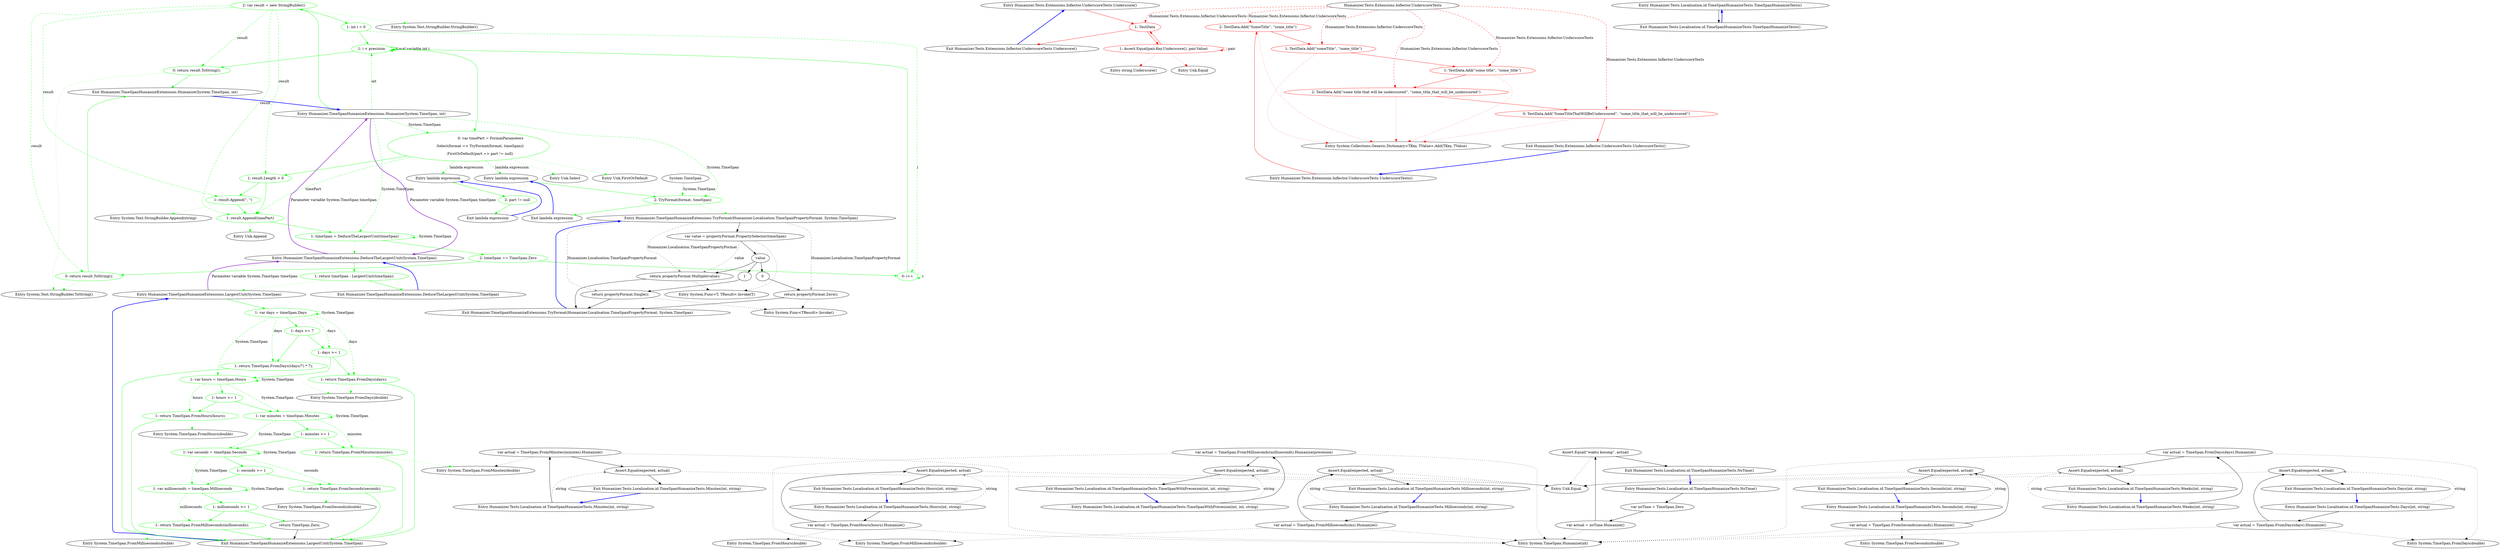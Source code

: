 digraph  {
d1 [cluster="Humanizer.TimeSpanHumanizeExtensions.Humanize(System.TimeSpan, int)", color=green, community=1, label="2: var result = new StringBuilder()", span="22-22"];
d0 [cluster="Humanizer.TimeSpanHumanizeExtensions.Humanize(System.TimeSpan, int)", label="Entry Humanizer.TimeSpanHumanizeExtensions.Humanize(System.TimeSpan, int)", span="20-20"];
d2 [cluster="Humanizer.TimeSpanHumanizeExtensions.Humanize(System.TimeSpan, int)", color=green, community=1, label="1: int i = 0", span="23-23"];
d14 [cluster="System.Text.StringBuilder.StringBuilder()", label="Entry System.Text.StringBuilder.StringBuilder()", span="0-0"];
d5 [cluster="Humanizer.TimeSpanHumanizeExtensions.Humanize(System.TimeSpan, int)", color=green, community=1, label="1: result.Length > 0", span="29-29"];
d6 [cluster="Humanizer.TimeSpanHumanizeExtensions.Humanize(System.TimeSpan, int)", color=green, community=1, label="1: result.Append('', '')", span="30-30"];
d7 [cluster="Humanizer.TimeSpanHumanizeExtensions.Humanize(System.TimeSpan, int)", color=green, community=1, label="1: result.Append(timePart)", span="32-32"];
d10 [cluster="Humanizer.TimeSpanHumanizeExtensions.Humanize(System.TimeSpan, int)", color=green, community=0, label="0: return result.ToString();", span="36-36"];
d12 [cluster="Humanizer.TimeSpanHumanizeExtensions.Humanize(System.TimeSpan, int)", color=green, community=2, label="0: return result.ToString();", span="39-39"];
d3 [cluster="Humanizer.TimeSpanHumanizeExtensions.Humanize(System.TimeSpan, int)", color=green, community=1, label="1: i < precision", span="23-23"];
d11 [cluster="Humanizer.TimeSpanHumanizeExtensions.Humanize(System.TimeSpan, int)", color=green, community=1, label="0: i++", span="23-23"];
d4 [cluster="Humanizer.TimeSpanHumanizeExtensions.Humanize(System.TimeSpan, int)", color=green, community=1, label="0: var timePart = FormatParameters\r\n                    .Select(format => TryFormat(format, timeSpan))\r\n                    .FirstOrDefault(part => part != null)", span="25-27"];
d15 [cluster="Unk.Select", label="Entry Unk.Select", span=""];
d16 [cluster="Unk.FirstOrDefault", label="Entry Unk.FirstOrDefault", span=""];
d21 [cluster="lambda expression", label="Entry lambda expression", span="26-26"];
d25 [cluster="lambda expression", label="Entry lambda expression", span="27-27"];
d22 [cluster="lambda expression", color=green, community=1, label="2: TryFormat(format, timeSpan)", span="26-26"];
d86 [label="System.TimeSpan", span=""];
d23 [cluster="lambda expression", label="Exit lambda expression", span="26-26"];
d24 [cluster="Humanizer.TimeSpanHumanizeExtensions.TryFormat(Humanizer.Localisation.TimeSpanPropertyFormat, System.TimeSpan)", label="Entry Humanizer.TimeSpanHumanizeExtensions.TryFormat(Humanizer.Localisation.TimeSpanPropertyFormat, System.TimeSpan)", span="122-122"];
d8 [cluster="Humanizer.TimeSpanHumanizeExtensions.Humanize(System.TimeSpan, int)", color=green, community=0, label="1: timeSpan = DeduceTheLargestUnit(timeSpan)", span="34-34"];
d9 [cluster="Humanizer.TimeSpanHumanizeExtensions.Humanize(System.TimeSpan, int)", color=green, community=1, label="2: timeSpan == TimeSpan.Zero", span="35-35"];
d19 [cluster="Humanizer.TimeSpanHumanizeExtensions.DeduceTheLargestUnit(System.TimeSpan)", label="Entry Humanizer.TimeSpanHumanizeExtensions.DeduceTheLargestUnit(System.TimeSpan)", span="42-42"];
d17 [cluster="System.Text.StringBuilder.Append(string)", label="Entry System.Text.StringBuilder.Append(string)", span="0-0"];
d18 [cluster="Unk.Append", label="Entry Unk.Append", span=""];
d13 [cluster="Humanizer.TimeSpanHumanizeExtensions.Humanize(System.TimeSpan, int)", label="Exit Humanizer.TimeSpanHumanizeExtensions.Humanize(System.TimeSpan, int)", span="20-20"];
d20 [cluster="System.Text.StringBuilder.ToString()", label="Entry System.Text.StringBuilder.ToString()", span="0-0"];
d26 [cluster="lambda expression", color=green, community=1, label="2: part != null", span="27-27"];
d27 [cluster="lambda expression", label="Exit lambda expression", span="27-27"];
d28 [cluster="Humanizer.TimeSpanHumanizeExtensions.DeduceTheLargestUnit(System.TimeSpan)", color=green, community=1, label="1: return timeSpan - LargestUnit(timeSpan);", span="44-44"];
d29 [cluster="Humanizer.TimeSpanHumanizeExtensions.DeduceTheLargestUnit(System.TimeSpan)", label="Exit Humanizer.TimeSpanHumanizeExtensions.DeduceTheLargestUnit(System.TimeSpan)", span="42-42"];
d30 [cluster="Humanizer.TimeSpanHumanizeExtensions.LargestUnit(System.TimeSpan)", label="Entry Humanizer.TimeSpanHumanizeExtensions.LargestUnit(System.TimeSpan)", span="47-47"];
d31 [cluster="Humanizer.TimeSpanHumanizeExtensions.LargestUnit(System.TimeSpan)", color=green, community=1, label="1: var days = timeSpan.Days", span="49-49"];
d32 [cluster="Humanizer.TimeSpanHumanizeExtensions.LargestUnit(System.TimeSpan)", color=green, community=1, label="1: days >= 7", span="50-50"];
d33 [cluster="Humanizer.TimeSpanHumanizeExtensions.LargestUnit(System.TimeSpan)", color=green, community=1, label="1: return TimeSpan.FromDays((days/7) * 7);", span="51-51"];
d34 [cluster="Humanizer.TimeSpanHumanizeExtensions.LargestUnit(System.TimeSpan)", color=green, community=1, label="1: days >= 1", span="52-52"];
d35 [cluster="Humanizer.TimeSpanHumanizeExtensions.LargestUnit(System.TimeSpan)", color=green, community=1, label="1: return TimeSpan.FromDays(days);", span="53-53"];
d36 [cluster="Humanizer.TimeSpanHumanizeExtensions.LargestUnit(System.TimeSpan)", color=green, community=1, label="1: var hours = timeSpan.Hours", span="55-55"];
d49 [cluster="Humanizer.TimeSpanHumanizeExtensions.LargestUnit(System.TimeSpan)", label="Exit Humanizer.TimeSpanHumanizeExtensions.LargestUnit(System.TimeSpan)", span="47-47"];
d50 [cluster="System.TimeSpan.FromDays(double)", label="Entry System.TimeSpan.FromDays(double)", span="0-0"];
d37 [cluster="Humanizer.TimeSpanHumanizeExtensions.LargestUnit(System.TimeSpan)", color=green, community=1, label="1: hours >= 1", span="56-56"];
d38 [cluster="Humanizer.TimeSpanHumanizeExtensions.LargestUnit(System.TimeSpan)", color=green, community=1, label="1: return TimeSpan.FromHours(hours);", span="57-57"];
d39 [cluster="Humanizer.TimeSpanHumanizeExtensions.LargestUnit(System.TimeSpan)", color=green, community=1, label="1: var minutes = timeSpan.Minutes", span="59-59"];
d51 [cluster="System.TimeSpan.FromHours(double)", label="Entry System.TimeSpan.FromHours(double)", span="0-0"];
d40 [cluster="Humanizer.TimeSpanHumanizeExtensions.LargestUnit(System.TimeSpan)", color=green, community=1, label="1: minutes >= 1", span="60-60"];
d41 [cluster="Humanizer.TimeSpanHumanizeExtensions.LargestUnit(System.TimeSpan)", color=green, community=1, label="1: return TimeSpan.FromMinutes(minutes);", span="61-61"];
d42 [cluster="Humanizer.TimeSpanHumanizeExtensions.LargestUnit(System.TimeSpan)", color=green, community=1, label="1: var seconds = timeSpan.Seconds", span="63-63"];
d52 [cluster="System.TimeSpan.FromMinutes(double)", label="Entry System.TimeSpan.FromMinutes(double)", span="0-0"];
d43 [cluster="Humanizer.TimeSpanHumanizeExtensions.LargestUnit(System.TimeSpan)", color=green, community=1, label="1: seconds >= 1", span="64-64"];
d44 [cluster="Humanizer.TimeSpanHumanizeExtensions.LargestUnit(System.TimeSpan)", color=green, community=1, label="1: return TimeSpan.FromSeconds(seconds);", span="65-65"];
d45 [cluster="Humanizer.TimeSpanHumanizeExtensions.LargestUnit(System.TimeSpan)", color=green, community=1, label="1: var milliseconds = timeSpan.Milliseconds", span="67-67"];
d53 [cluster="System.TimeSpan.FromSeconds(double)", label="Entry System.TimeSpan.FromSeconds(double)", span="0-0"];
d46 [cluster="Humanizer.TimeSpanHumanizeExtensions.LargestUnit(System.TimeSpan)", color=green, community=1, label="1: milliseconds >= 1", span="68-68"];
d47 [cluster="Humanizer.TimeSpanHumanizeExtensions.LargestUnit(System.TimeSpan)", color=green, community=1, label="1: return TimeSpan.FromMilliseconds(milliseconds);", span="69-69"];
d48 [cluster="Humanizer.TimeSpanHumanizeExtensions.LargestUnit(System.TimeSpan)", label="return TimeSpan.Zero;", span="71-71"];
d54 [cluster="System.TimeSpan.FromMilliseconds(double)", label="Entry System.TimeSpan.FromMilliseconds(double)", span="0-0"];
d83 [cluster="Humanizer.TimeSpanHumanizeExtensions.TryFormat(Humanizer.Localisation.TimeSpanPropertyFormat, System.TimeSpan)", label="Exit Humanizer.TimeSpanHumanizeExtensions.TryFormat(Humanizer.Localisation.TimeSpanPropertyFormat, System.TimeSpan)", span="122-122"];
d76 [cluster="Humanizer.TimeSpanHumanizeExtensions.TryFormat(Humanizer.Localisation.TimeSpanPropertyFormat, System.TimeSpan)", label="var value = propertyFormat.PropertySelector(timeSpan)", span="126-126"];
d79 [cluster="Humanizer.TimeSpanHumanizeExtensions.TryFormat(Humanizer.Localisation.TimeSpanPropertyFormat, System.TimeSpan)", label="return propertyFormat.Zero();", span="130-130"];
d81 [cluster="Humanizer.TimeSpanHumanizeExtensions.TryFormat(Humanizer.Localisation.TimeSpanPropertyFormat, System.TimeSpan)", label="return propertyFormat.Single();", span="132-132"];
d82 [cluster="Humanizer.TimeSpanHumanizeExtensions.TryFormat(Humanizer.Localisation.TimeSpanPropertyFormat, System.TimeSpan)", label="return propertyFormat.Multiple(value);", span="134-134"];
d77 [cluster="Humanizer.TimeSpanHumanizeExtensions.TryFormat(Humanizer.Localisation.TimeSpanPropertyFormat, System.TimeSpan)", label=value, span="127-127"];
d84 [cluster="System.Func<T, TResult>.Invoke(T)", label="Entry System.Func<T, TResult>.Invoke(T)", span="0-0"];
d78 [cluster="Humanizer.TimeSpanHumanizeExtensions.TryFormat(Humanizer.Localisation.TimeSpanPropertyFormat, System.TimeSpan)", label=0, span="129-129"];
d85 [cluster="System.Func<TResult>.Invoke()", label="Entry System.Func<TResult>.Invoke()", span="0-0"];
d80 [cluster="Humanizer.TimeSpanHumanizeExtensions.TryFormat(Humanizer.Localisation.TimeSpanPropertyFormat, System.TimeSpan)", label=1, span="131-131"];
m0_0 [cluster="Humanizer.Tests.Extensions.Inflector.UnderscoreTests.Underscore()", file="TimeSpanHumanizeExtensionsTests.cs", label="Entry Humanizer.Tests.Extensions.Inflector.UnderscoreTests.Underscore()", span="7-7"];
m0_1 [cluster="Humanizer.Tests.Extensions.Inflector.UnderscoreTests.Underscore()", color=red, community=0, file="TimeSpanHumanizeExtensionsTests.cs", label="1: TestData", span="9-9"];
m0_2 [cluster="Humanizer.Tests.Extensions.Inflector.UnderscoreTests.Underscore()", color=red, community=0, file="TimeSpanHumanizeExtensionsTests.cs", label="1: Assert.Equal(pair.Key.Underscore(), pair.Value)", span="11-11"];
m0_3 [cluster="Humanizer.Tests.Extensions.Inflector.UnderscoreTests.Underscore()", file="TimeSpanHumanizeExtensionsTests.cs", label="Exit Humanizer.Tests.Extensions.Inflector.UnderscoreTests.Underscore()", span="7-7"];
m0_6 [cluster="Humanizer.Tests.Extensions.Inflector.UnderscoreTests.UnderscoreTests()", file="TimeSpanHumanizeExtensionsTests.cs", label="Entry Humanizer.Tests.Extensions.Inflector.UnderscoreTests.UnderscoreTests()", span="15-15"];
m0_7 [cluster="Humanizer.Tests.Extensions.Inflector.UnderscoreTests.UnderscoreTests()", color=red, community=0, file="TimeSpanHumanizeExtensionsTests.cs", label="2: TestData.Add(''SomeTitle'', ''some_title'')", span="18-18"];
m0_8 [cluster="Humanizer.Tests.Extensions.Inflector.UnderscoreTests.UnderscoreTests()", color=red, community=0, file="TimeSpanHumanizeExtensionsTests.cs", label="1: TestData.Add(''someTitle'', ''some_title'')", span="19-19"];
m0_9 [cluster="Humanizer.Tests.Extensions.Inflector.UnderscoreTests.UnderscoreTests()", color=red, community=0, file="TimeSpanHumanizeExtensionsTests.cs", label="1: TestData.Add(''some title'', ''some_title'')", span="20-20"];
m0_10 [cluster="Humanizer.Tests.Extensions.Inflector.UnderscoreTests.UnderscoreTests()", color=red, community=0, file="TimeSpanHumanizeExtensionsTests.cs", label="2: TestData.Add(''some title that will be underscored'', ''some_title_that_will_be_underscored'')", span="21-21"];
m0_11 [cluster="Humanizer.Tests.Extensions.Inflector.UnderscoreTests.UnderscoreTests()", color=red, community=0, file="TimeSpanHumanizeExtensionsTests.cs", label="0: TestData.Add(''SomeTitleThatWillBeUnderscored'', ''some_title_that_will_be_underscored'')", span="22-22"];
m0_12 [cluster="Humanizer.Tests.Extensions.Inflector.UnderscoreTests.UnderscoreTests()", file="TimeSpanHumanizeExtensionsTests.cs", label="Exit Humanizer.Tests.Extensions.Inflector.UnderscoreTests.UnderscoreTests()", span="15-15"];
m0_13 [cluster="System.Collections.Generic.Dictionary<TKey, TValue>.Add(TKey, TValue)", file="TimeSpanHumanizeExtensionsTests.cs", label="Entry System.Collections.Generic.Dictionary<TKey, TValue>.Add(TKey, TValue)", span="0-0"];
m0_4 [cluster="string.Underscore()", file="TimeSpanHumanizeExtensionsTests.cs", label="Entry string.Underscore()", span="193-193"];
m0_5 [cluster="Unk.Equal", file="TimeSpanHumanizeExtensionsTests.cs", label="Entry Unk.Equal", span=""];
m0_14 [file="TimeSpanHumanizeExtensionsTests.cs", label="Humanizer.Tests.Extensions.Inflector.UnderscoreTests", span=""];
m3_33 [cluster="Humanizer.Tests.Localisation.id.TimeSpanHumanizeTests.TimeSpanWithPrecesion(int, int, string)", file="TimeSpanTests.cs", label="Entry Humanizer.Tests.Localisation.id.TimeSpanHumanizeTests.TimeSpanWithPrecesion(int, int, string)", span="101-101"];
m3_34 [cluster="Humanizer.Tests.Localisation.id.TimeSpanHumanizeTests.TimeSpanWithPrecesion(int, int, string)", file="TimeSpanTests.cs", label="var actual = TimeSpan.FromMilliseconds(milliseconds).Humanize(precesion)", span="103-103"];
m3_35 [cluster="Humanizer.Tests.Localisation.id.TimeSpanHumanizeTests.TimeSpanWithPrecesion(int, int, string)", file="TimeSpanTests.cs", label="Assert.Equal(expected, actual)", span="104-104"];
m3_36 [cluster="Humanizer.Tests.Localisation.id.TimeSpanHumanizeTests.TimeSpanWithPrecesion(int, int, string)", file="TimeSpanTests.cs", label="Exit Humanizer.Tests.Localisation.id.TimeSpanHumanizeTests.TimeSpanWithPrecesion(int, int, string)", span="101-101"];
m3_7 [cluster="System.TimeSpan.Humanize(int)", file="TimeSpanTests.cs", label="Entry System.TimeSpan.Humanize(int)", span="18-18"];
m3_0 [cluster="Humanizer.Tests.Localisation.id.TimeSpanHumanizeTests.TimeSpanHumanizeTests()", file="TimeSpanTests.cs", label="Entry Humanizer.Tests.Localisation.id.TimeSpanHumanizeTests.TimeSpanHumanizeTests()", span="8-8"];
m3_1 [cluster="Humanizer.Tests.Localisation.id.TimeSpanHumanizeTests.TimeSpanHumanizeTests()", file="TimeSpanTests.cs", label="Exit Humanizer.Tests.Localisation.id.TimeSpanHumanizeTests.TimeSpanHumanizeTests()", span="8-8"];
m3_9 [cluster="Humanizer.Tests.Localisation.id.TimeSpanHumanizeTests.Days(int, string)", file="TimeSpanTests.cs", label="Entry Humanizer.Tests.Localisation.id.TimeSpanHumanizeTests.Days(int, string)", span="24-24"];
m3_10 [cluster="Humanizer.Tests.Localisation.id.TimeSpanHumanizeTests.Days(int, string)", file="TimeSpanTests.cs", label="var actual = TimeSpan.FromDays(days).Humanize()", span="26-26"];
m3_11 [cluster="Humanizer.Tests.Localisation.id.TimeSpanHumanizeTests.Days(int, string)", file="TimeSpanTests.cs", label="Assert.Equal(expected, actual)", span="27-27"];
m3_12 [cluster="Humanizer.Tests.Localisation.id.TimeSpanHumanizeTests.Days(int, string)", file="TimeSpanTests.cs", label="Exit Humanizer.Tests.Localisation.id.TimeSpanHumanizeTests.Days(int, string)", span="24-24"];
m3_13 [cluster="Humanizer.Tests.Localisation.id.TimeSpanHumanizeTests.Hours(int, string)", file="TimeSpanTests.cs", label="Entry Humanizer.Tests.Localisation.id.TimeSpanHumanizeTests.Hours(int, string)", span="34-34"];
m3_14 [cluster="Humanizer.Tests.Localisation.id.TimeSpanHumanizeTests.Hours(int, string)", file="TimeSpanTests.cs", label="var actual = TimeSpan.FromHours(hours).Humanize()", span="36-36"];
m3_15 [cluster="Humanizer.Tests.Localisation.id.TimeSpanHumanizeTests.Hours(int, string)", file="TimeSpanTests.cs", label="Assert.Equal(expected, actual)", span="37-37"];
m3_16 [cluster="Humanizer.Tests.Localisation.id.TimeSpanHumanizeTests.Hours(int, string)", file="TimeSpanTests.cs", label="Exit Humanizer.Tests.Localisation.id.TimeSpanHumanizeTests.Hours(int, string)", span="34-34"];
m3_18 [cluster="Humanizer.Tests.Localisation.id.TimeSpanHumanizeTests.Minutes(int, string)", file="TimeSpanTests.cs", label="Entry Humanizer.Tests.Localisation.id.TimeSpanHumanizeTests.Minutes(int, string)", span="45-45"];
m3_19 [cluster="Humanizer.Tests.Localisation.id.TimeSpanHumanizeTests.Minutes(int, string)", file="TimeSpanTests.cs", label="var actual = TimeSpan.FromMinutes(minutes).Humanize()", span="47-47"];
m3_20 [cluster="Humanizer.Tests.Localisation.id.TimeSpanHumanizeTests.Minutes(int, string)", file="TimeSpanTests.cs", label="Assert.Equal(expected, actual)", span="48-48"];
m3_21 [cluster="Humanizer.Tests.Localisation.id.TimeSpanHumanizeTests.Minutes(int, string)", file="TimeSpanTests.cs", label="Exit Humanizer.Tests.Localisation.id.TimeSpanHumanizeTests.Minutes(int, string)", span="45-45"];
m3_32 [cluster="System.TimeSpan.FromMilliseconds(double)", file="TimeSpanTests.cs", label="Entry System.TimeSpan.FromMilliseconds(double)", span="0-0"];
m3_8 [cluster="Unk.Equal", file="TimeSpanTests.cs", label="Entry Unk.Equal", span=""];
m3_27 [cluster="System.TimeSpan.FromSeconds(double)", file="TimeSpanTests.cs", label="Entry System.TimeSpan.FromSeconds(double)", span="0-0"];
m3_17 [cluster="System.TimeSpan.FromHours(double)", file="TimeSpanTests.cs", label="Entry System.TimeSpan.FromHours(double)", span="0-0"];
m3_28 [cluster="Humanizer.Tests.Localisation.id.TimeSpanHumanizeTests.Milliseconds(int, string)", file="TimeSpanTests.cs", label="Entry Humanizer.Tests.Localisation.id.TimeSpanHumanizeTests.Milliseconds(int, string)", span="65-65"];
m3_29 [cluster="Humanizer.Tests.Localisation.id.TimeSpanHumanizeTests.Milliseconds(int, string)", file="TimeSpanTests.cs", label="var actual = TimeSpan.FromMilliseconds(ms).Humanize()", span="67-67"];
m3_30 [cluster="Humanizer.Tests.Localisation.id.TimeSpanHumanizeTests.Milliseconds(int, string)", file="TimeSpanTests.cs", label="Assert.Equal(expected, actual)", span="68-68"];
m3_31 [cluster="Humanizer.Tests.Localisation.id.TimeSpanHumanizeTests.Milliseconds(int, string)", file="TimeSpanTests.cs", label="Exit Humanizer.Tests.Localisation.id.TimeSpanHumanizeTests.Milliseconds(int, string)", span="65-65"];
m3_37 [cluster="Humanizer.Tests.Localisation.id.TimeSpanHumanizeTests.NoTime()", file="TimeSpanTests.cs", label="Entry Humanizer.Tests.Localisation.id.TimeSpanHumanizeTests.NoTime()", span="108-108"];
m3_38 [cluster="Humanizer.Tests.Localisation.id.TimeSpanHumanizeTests.NoTime()", file="TimeSpanTests.cs", label="var noTime = TimeSpan.Zero", span="110-110"];
m3_39 [cluster="Humanizer.Tests.Localisation.id.TimeSpanHumanizeTests.NoTime()", file="TimeSpanTests.cs", label="var actual = noTime.Humanize()", span="111-111"];
m3_40 [cluster="Humanizer.Tests.Localisation.id.TimeSpanHumanizeTests.NoTime()", file="TimeSpanTests.cs", label="Assert.Equal(''waktu kosong'', actual)", span="112-112"];
m3_41 [cluster="Humanizer.Tests.Localisation.id.TimeSpanHumanizeTests.NoTime()", file="TimeSpanTests.cs", label="Exit Humanizer.Tests.Localisation.id.TimeSpanHumanizeTests.NoTime()", span="108-108"];
m3_6 [cluster="System.TimeSpan.FromDays(double)", file="TimeSpanTests.cs", label="Entry System.TimeSpan.FromDays(double)", span="0-0"];
m3_2 [cluster="Humanizer.Tests.Localisation.id.TimeSpanHumanizeTests.Weeks(int, string)", file="TimeSpanTests.cs", label="Entry Humanizer.Tests.Localisation.id.TimeSpanHumanizeTests.Weeks(int, string)", span="15-15"];
m3_3 [cluster="Humanizer.Tests.Localisation.id.TimeSpanHumanizeTests.Weeks(int, string)", file="TimeSpanTests.cs", label="var actual = TimeSpan.FromDays(days).Humanize()", span="17-17"];
m3_4 [cluster="Humanizer.Tests.Localisation.id.TimeSpanHumanizeTests.Weeks(int, string)", file="TimeSpanTests.cs", label="Assert.Equal(expected, actual)", span="18-18"];
m3_5 [cluster="Humanizer.Tests.Localisation.id.TimeSpanHumanizeTests.Weeks(int, string)", file="TimeSpanTests.cs", label="Exit Humanizer.Tests.Localisation.id.TimeSpanHumanizeTests.Weeks(int, string)", span="15-15"];
m3_23 [cluster="Humanizer.Tests.Localisation.id.TimeSpanHumanizeTests.Seconds(int, string)", file="TimeSpanTests.cs", label="Entry Humanizer.Tests.Localisation.id.TimeSpanHumanizeTests.Seconds(int, string)", span="55-55"];
m3_24 [cluster="Humanizer.Tests.Localisation.id.TimeSpanHumanizeTests.Seconds(int, string)", file="TimeSpanTests.cs", label="var actual = TimeSpan.FromSeconds(seconds).Humanize()", span="57-57"];
m3_25 [cluster="Humanizer.Tests.Localisation.id.TimeSpanHumanizeTests.Seconds(int, string)", file="TimeSpanTests.cs", label="Assert.Equal(expected, actual)", span="58-58"];
m3_26 [cluster="Humanizer.Tests.Localisation.id.TimeSpanHumanizeTests.Seconds(int, string)", file="TimeSpanTests.cs", label="Exit Humanizer.Tests.Localisation.id.TimeSpanHumanizeTests.Seconds(int, string)", span="55-55"];
d1 -> d2  [color=green, key=0, style=solid];
d1 -> d14  [color=green, key=2, style=dotted];
d1 -> d5  [color=green, key=1, label=result, style=dashed];
d1 -> d6  [color=green, key=1, label=result, style=dashed];
d1 -> d7  [color=green, key=1, label=result, style=dashed];
d1 -> d10  [color=green, key=1, label=result, style=dashed];
d1 -> d12  [color=green, key=1, label=result, style=dashed];
d0 -> d1  [color=green, key=0, style=solid];
d0 -> d3  [color=green, key=1, label=int, style=dashed];
d0 -> d4  [color=green, key=1, label="System.TimeSpan", style=dashed];
d0 -> d22  [color=green, key=1, label="System.TimeSpan", style=dashed];
d0 -> d8  [color=green, key=1, label="System.TimeSpan", style=dashed];
d0 -> d19  [color=darkorchid, key=3, label="Parameter variable System.TimeSpan timeSpan", style=bold];
d2 -> d3  [color=green, key=0, style=solid];
d2 -> d11  [color=green, key=1, label=i, style=dashed];
d5 -> d6  [color=green, key=0, style=solid];
d5 -> d7  [color=green, key=0, style=solid];
d6 -> d7  [color=green, key=0, style=solid];
d6 -> d17  [color=green, key=2, style=dotted];
d7 -> d8  [color=green, key=0, style=solid];
d7 -> d18  [color=green, key=2, style=dotted];
d10 -> d13  [color=green, key=0, style=solid];
d10 -> d20  [color=green, key=2, style=dotted];
d12 -> d13  [color=green, key=0, style=solid];
d12 -> d20  [color=green, key=2, style=dotted];
d3 -> d3  [color=green, key=3, label="Local variable int i", style=bold];
d3 -> d4  [color=green, key=0, style=solid];
d3 -> d12  [color=green, key=0, style=solid];
d11 -> d3  [color=green, key=0, style=solid];
d11 -> d11  [color=green, key=1, label=i, style=dashed];
d4 -> d5  [color=green, key=0, style=solid];
d4 -> d15  [color=green, key=2, style=dotted];
d4 -> d16  [color=green, key=2, style=dotted];
d4 -> d21  [color=green, key=1, label="lambda expression", style=dashed];
d4 -> d25  [color=green, key=1, label="lambda expression", style=dashed];
d4 -> d7  [color=green, key=1, label=timePart, style=dashed];
d21 -> d22  [color=green, key=0, style=solid];
d25 -> d26  [color=green, key=0, style=solid];
d22 -> d23  [color=green, key=0, style=solid];
d22 -> d24  [color=green, key=2, style=dotted];
d86 -> d22  [color=green, key=1, label="System.TimeSpan", style=dashed];
d23 -> d21  [color=blue, key=0, style=bold];
d24 -> d76  [key=0, style=solid];
d24 -> d79  [color=darkseagreen4, key=1, label="Humanizer.Localisation.TimeSpanPropertyFormat", style=dashed];
d24 -> d81  [color=darkseagreen4, key=1, label="Humanizer.Localisation.TimeSpanPropertyFormat", style=dashed];
d24 -> d82  [color=darkseagreen4, key=1, label="Humanizer.Localisation.TimeSpanPropertyFormat", style=dashed];
d8 -> d8  [color=green, key=1, label="System.TimeSpan", style=dashed];
d8 -> d9  [color=green, key=0, style=solid];
d8 -> d19  [color=green, key=2, style=dotted];
d9 -> d10  [color=green, key=0, style=solid];
d9 -> d11  [color=green, key=0, style=solid];
d19 -> d28  [color=green, key=0, style=solid];
d19 -> d0  [color=darkorchid, key=3, label="Parameter variable System.TimeSpan timeSpan", style=bold];
d13 -> d0  [color=blue, key=0, style=bold];
d26 -> d27  [color=green, key=0, style=solid];
d27 -> d25  [color=blue, key=0, style=bold];
d28 -> d29  [color=green, key=0, style=solid];
d28 -> d30  [color=green, key=2, style=dotted];
d29 -> d19  [color=blue, key=0, style=bold];
d30 -> d31  [color=green, key=0, style=solid];
d30 -> d19  [color=darkorchid, key=3, label="Parameter variable System.TimeSpan timeSpan", style=bold];
d31 -> d31  [color=green, key=1, label="System.TimeSpan", style=dashed];
d31 -> d32  [color=green, key=0, style=solid];
d31 -> d33  [color=green, key=1, label=days, style=dashed];
d31 -> d34  [color=green, key=1, label=days, style=dashed];
d31 -> d35  [color=green, key=1, label=days, style=dashed];
d31 -> d36  [color=green, key=1, label="System.TimeSpan", style=dashed];
d32 -> d33  [color=green, key=0, style=solid];
d32 -> d34  [color=green, key=0, style=solid];
d33 -> d49  [color=green, key=0, style=solid];
d33 -> d50  [color=green, key=2, style=dotted];
d34 -> d35  [color=green, key=0, style=solid];
d34 -> d36  [color=green, key=0, style=solid];
d35 -> d49  [color=green, key=0, style=solid];
d35 -> d50  [color=green, key=2, style=dotted];
d36 -> d36  [color=green, key=1, label="System.TimeSpan", style=dashed];
d36 -> d37  [color=green, key=0, style=solid];
d36 -> d38  [color=green, key=1, label=hours, style=dashed];
d36 -> d39  [color=green, key=1, label="System.TimeSpan", style=dashed];
d49 -> d30  [color=blue, key=0, style=bold];
d37 -> d38  [color=green, key=0, style=solid];
d37 -> d39  [color=green, key=0, style=solid];
d38 -> d49  [color=green, key=0, style=solid];
d38 -> d51  [color=green, key=2, style=dotted];
d39 -> d39  [color=green, key=1, label="System.TimeSpan", style=dashed];
d39 -> d40  [color=green, key=0, style=solid];
d39 -> d41  [color=green, key=1, label=minutes, style=dashed];
d39 -> d42  [color=green, key=1, label="System.TimeSpan", style=dashed];
d40 -> d41  [color=green, key=0, style=solid];
d40 -> d42  [color=green, key=0, style=solid];
d41 -> d49  [color=green, key=0, style=solid];
d41 -> d52  [color=green, key=2, style=dotted];
d42 -> d42  [color=green, key=1, label="System.TimeSpan", style=dashed];
d42 -> d43  [color=green, key=0, style=solid];
d42 -> d44  [color=green, key=1, label=seconds, style=dashed];
d42 -> d45  [color=green, key=1, label="System.TimeSpan", style=dashed];
d43 -> d44  [color=green, key=0, style=solid];
d43 -> d45  [color=green, key=0, style=solid];
d44 -> d49  [color=green, key=0, style=solid];
d44 -> d53  [color=green, key=2, style=dotted];
d45 -> d45  [color=green, key=1, label="System.TimeSpan", style=dashed];
d45 -> d46  [color=green, key=0, style=solid];
d45 -> d47  [color=green, key=1, label=milliseconds, style=dashed];
d46 -> d47  [color=green, key=0, style=solid];
d46 -> d48  [color=green, key=0, style=solid];
d47 -> d49  [color=green, key=0, style=solid];
d47 -> d54  [color=green, key=2, style=dotted];
d48 -> d49  [key=0, style=solid];
d83 -> d24  [color=blue, key=0, style=bold];
d76 -> d77  [key=0, style=solid];
d76 -> d84  [key=2, style=dotted];
d76 -> d82  [color=darkseagreen4, key=1, label=value, style=dashed];
d79 -> d83  [key=0, style=solid];
d79 -> d85  [key=2, style=dotted];
d81 -> d83  [key=0, style=solid];
d81 -> d85  [key=2, style=dotted];
d82 -> d83  [key=0, style=solid];
d82 -> d84  [key=2, style=dotted];
d77 -> d82  [key=0, style=solid];
d77 -> d78  [key=0, style=solid];
d77 -> d80  [key=0, style=solid];
d78 -> d79  [key=0, style=solid];
d80 -> d81  [key=0, style=solid];
m0_0 -> m0_1  [color=red, key=0, style=solid];
m0_1 -> m0_2  [color=red, key=0, style=solid];
m0_1 -> m0_3  [color=red, key=0, style=solid];
m0_2 -> m0_1  [color=red, key=0, style=solid];
m0_2 -> m0_4  [color=red, key=2, style=dotted];
m0_2 -> m0_5  [color=red, key=2, style=dotted];
m0_2 -> m0_2  [color=red, key=1, label=pair, style=dashed];
m0_3 -> m0_0  [color=blue, key=0, style=bold];
m0_6 -> m0_7  [color=red, key=0, style=solid];
m0_7 -> m0_8  [color=red, key=0, style=solid];
m0_7 -> m0_13  [color=red, key=2, style=dotted];
m0_8 -> m0_9  [color=red, key=0, style=solid];
m0_8 -> m0_13  [color=red, key=2, style=dotted];
m0_9 -> m0_10  [color=red, key=0, style=solid];
m0_9 -> m0_13  [color=red, key=2, style=dotted];
m0_10 -> m0_11  [color=red, key=0, style=solid];
m0_10 -> m0_13  [color=red, key=2, style=dotted];
m0_11 -> m0_12  [color=red, key=0, style=solid];
m0_11 -> m0_13  [color=red, key=2, style=dotted];
m0_12 -> m0_6  [color=blue, key=0, style=bold];
m0_14 -> m0_1  [color=red, key=1, label="Humanizer.Tests.Extensions.Inflector.UnderscoreTests", style=dashed];
m0_14 -> m0_7  [color=red, key=1, label="Humanizer.Tests.Extensions.Inflector.UnderscoreTests", style=dashed];
m0_14 -> m0_8  [color=red, key=1, label="Humanizer.Tests.Extensions.Inflector.UnderscoreTests", style=dashed];
m0_14 -> m0_9  [color=red, key=1, label="Humanizer.Tests.Extensions.Inflector.UnderscoreTests", style=dashed];
m0_14 -> m0_10  [color=red, key=1, label="Humanizer.Tests.Extensions.Inflector.UnderscoreTests", style=dashed];
m0_14 -> m0_11  [color=red, key=1, label="Humanizer.Tests.Extensions.Inflector.UnderscoreTests", style=dashed];
m3_33 -> m3_34  [key=0, style=solid];
m3_33 -> m3_35  [color=darkseagreen4, key=1, label=string, style=dashed];
m3_34 -> m3_35  [key=0, style=solid];
m3_34 -> m3_32  [key=2, style=dotted];
m3_34 -> m3_7  [key=2, style=dotted];
m3_35 -> m3_36  [key=0, style=solid];
m3_35 -> m3_8  [key=2, style=dotted];
m3_36 -> m3_33  [color=blue, key=0, style=bold];
m3_0 -> m3_1  [key=0, style=solid];
m3_1 -> m3_0  [color=blue, key=0, style=bold];
m3_9 -> m3_10  [key=0, style=solid];
m3_9 -> m3_11  [color=darkseagreen4, key=1, label=string, style=dashed];
m3_10 -> m3_11  [key=0, style=solid];
m3_10 -> m3_6  [key=2, style=dotted];
m3_10 -> m3_7  [key=2, style=dotted];
m3_11 -> m3_12  [key=0, style=solid];
m3_11 -> m3_8  [key=2, style=dotted];
m3_12 -> m3_9  [color=blue, key=0, style=bold];
m3_13 -> m3_14  [key=0, style=solid];
m3_13 -> m3_15  [color=darkseagreen4, key=1, label=string, style=dashed];
m3_14 -> m3_15  [key=0, style=solid];
m3_14 -> m3_17  [key=2, style=dotted];
m3_14 -> m3_7  [key=2, style=dotted];
m3_15 -> m3_16  [key=0, style=solid];
m3_15 -> m3_8  [key=2, style=dotted];
m3_16 -> m3_13  [color=blue, key=0, style=bold];
m3_18 -> m3_19  [key=0, style=solid];
m3_18 -> m3_20  [color=darkseagreen4, key=1, label=string, style=dashed];
m3_19 -> m3_20  [key=0, style=solid];
m3_19 -> d52  [key=2, style=dotted];
m3_19 -> m3_7  [key=2, style=dotted];
m3_20 -> m3_21  [key=0, style=solid];
m3_20 -> m3_8  [key=2, style=dotted];
m3_21 -> m3_18  [color=blue, key=0, style=bold];
m3_28 -> m3_29  [key=0, style=solid];
m3_28 -> m3_30  [color=darkseagreen4, key=1, label=string, style=dashed];
m3_29 -> m3_30  [key=0, style=solid];
m3_29 -> m3_32  [key=2, style=dotted];
m3_29 -> m3_7  [key=2, style=dotted];
m3_30 -> m3_31  [key=0, style=solid];
m3_30 -> m3_8  [key=2, style=dotted];
m3_31 -> m3_28  [color=blue, key=0, style=bold];
m3_37 -> m3_38  [key=0, style=solid];
m3_38 -> m3_39  [key=0, style=solid];
m3_39 -> m3_40  [key=0, style=solid];
m3_39 -> m3_7  [key=2, style=dotted];
m3_40 -> m3_41  [key=0, style=solid];
m3_40 -> m3_8  [key=2, style=dotted];
m3_41 -> m3_37  [color=blue, key=0, style=bold];
m3_2 -> m3_3  [key=0, style=solid];
m3_2 -> m3_4  [color=darkseagreen4, key=1, label=string, style=dashed];
m3_3 -> m3_4  [key=0, style=solid];
m3_3 -> m3_6  [key=2, style=dotted];
m3_3 -> m3_7  [key=2, style=dotted];
m3_4 -> m3_5  [key=0, style=solid];
m3_4 -> m3_8  [key=2, style=dotted];
m3_5 -> m3_2  [color=blue, key=0, style=bold];
m3_23 -> m3_24  [key=0, style=solid];
m3_23 -> m3_25  [color=darkseagreen4, key=1, label=string, style=dashed];
m3_24 -> m3_25  [key=0, style=solid];
m3_24 -> m3_27  [key=2, style=dotted];
m3_24 -> m3_7  [key=2, style=dotted];
m3_25 -> m3_26  [key=0, style=solid];
m3_25 -> m3_8  [key=2, style=dotted];
m3_26 -> m3_23  [color=blue, key=0, style=bold];
}
